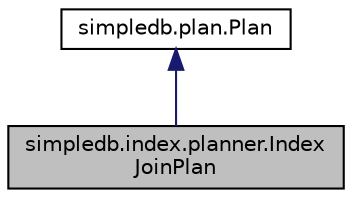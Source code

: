 digraph "simpledb.index.planner.IndexJoinPlan"
{
  edge [fontname="Helvetica",fontsize="10",labelfontname="Helvetica",labelfontsize="10"];
  node [fontname="Helvetica",fontsize="10",shape=record];
  Node0 [label="simpledb.index.planner.Index\lJoinPlan",height=0.2,width=0.4,color="black", fillcolor="grey75", style="filled", fontcolor="black"];
  Node1 -> Node0 [dir="back",color="midnightblue",fontsize="10",style="solid",fontname="Helvetica"];
  Node1 [label="simpledb.plan.Plan",height=0.2,width=0.4,color="black", fillcolor="white", style="filled",URL="$interfacesimpledb_1_1plan_1_1Plan.html"];
}

